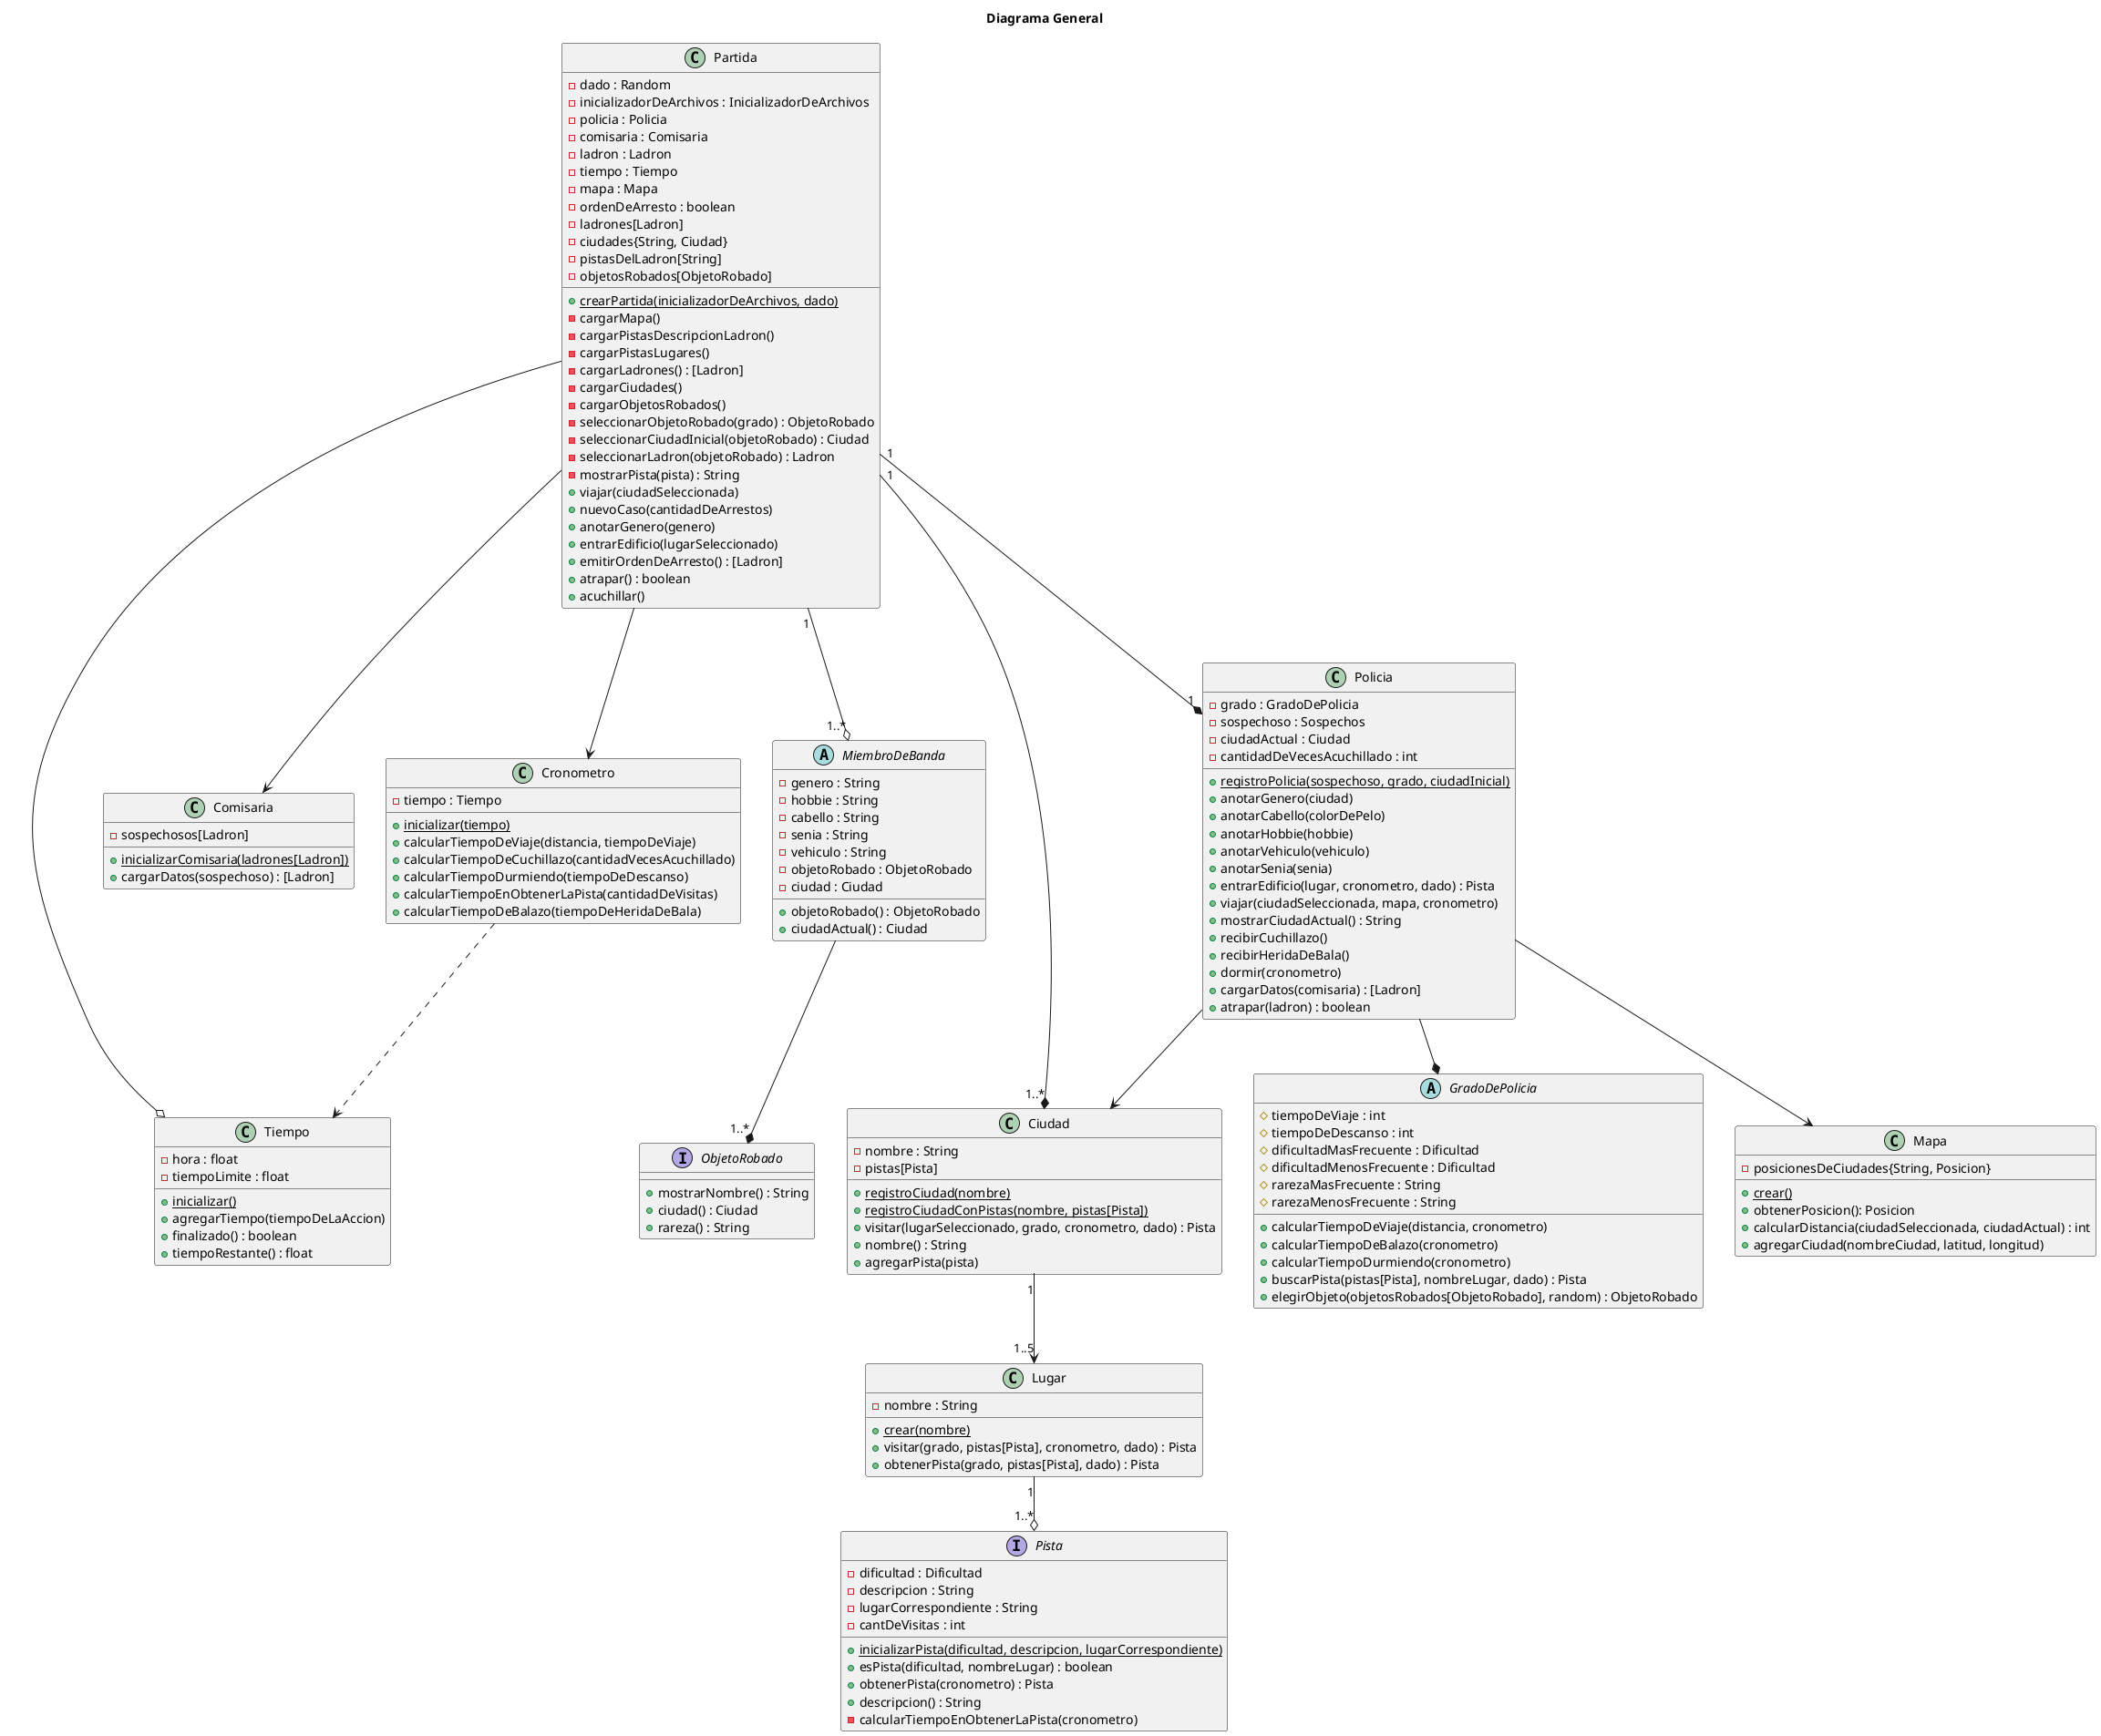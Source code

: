 @startuml
title Diagrama General


class Ciudad{
    - nombre : String
    - pistas[Pista]
    + {static} registroCiudad(nombre)
    + {static} registroCiudadConPistas(nombre, pistas[Pista])
    + visitar(lugarSeleccionado, grado, cronometro, dado) : Pista
    + nombre() : String
    + agregarPista(pista)

}

class Comisaria {
    - sospechosos[Ladron]
    + {static} inicializarComisaria(ladrones[Ladron])
    + cargarDatos(sospechoso) : [Ladron]
}

class Cronometro {
    - tiempo : Tiempo
    + {static} inicializar(tiempo)
    + calcularTiempoDeViaje(distancia, tiempoDeViaje)
    + calcularTiempoDeCuchillazo(cantidadVecesAcuchillado)
    + calcularTiempoDurmiendo(tiempoDeDescanso)
    + calcularTiempoEnObtenerLaPista(cantidadDeVisitas)
    + calcularTiempoDeBalazo(tiempoDeHeridaDeBala)
}

class Partida{
    - dado : Random
    - inicializadorDeArchivos : InicializadorDeArchivos
    - policia : Policia
    - comisaria : Comisaria
    - ladron : Ladron
    - tiempo : Tiempo
    - mapa : Mapa
    - ordenDeArresto : boolean
    - ladrones[Ladron]
    - ciudades{String, Ciudad}
    - pistasDelLadron[String]
    - objetosRobados[ObjetoRobado]
    + {static} crearPartida(inicializadorDeArchivos, dado)
    - cargarMapa()
    - cargarPistasDescripcionLadron()
    - cargarPistasLugares()
    - cargarLadrones() : [Ladron]
    - cargarCiudades()
    - cargarObjetosRobados()
    - seleccionarObjetoRobado(grado) : ObjetoRobado
    - seleccionarCiudadInicial(objetoRobado) : Ciudad
    - seleccionarLadron(objetoRobado) : Ladron
    - mostrarPista(pista) : String
    + viajar(ciudadSeleccionada)
    + nuevoCaso(cantidadDeArrestos)
    + anotarGenero(genero)
    + entrarEdificio(lugarSeleccionado)
    + emitirOrdenDeArresto() : [Ladron]
    + atrapar() : boolean
    + acuchillar()
}

abstract class MiembroDeBanda{
    - genero : String
    - hobbie : String
    - cabello : String
    - senia : String
    - vehiculo : String
    - objetoRobado : ObjetoRobado
    - ciudad : Ciudad
    + objetoRobado() : ObjetoRobado
    + ciudadActual() : Ciudad
}

/'
class Ladron{
    - sexo : String
    - hobbie : String
    - cabello : String
    - seña : String
    - vehiculo : String
    - objetoRobado : ObjetoRobado
    + {static} registro(objetoRobado, cantidadArrestos)
    + {static} registroEspecifico(cantidadArrestos, objetoRobado, sexo, hobbie, seña, vehiculo)
    + anotarGenero(genero) : String
    + acuchillar(Policia) : int
}
'/


class Policia{
    - grado : GradoDePolicia
    - sospechoso : Sospechos
    - ciudadActual : Ciudad
    - cantidadDeVecesAcuchillado : int
    + {static} registroPolicia(sospechoso, grado, ciudadInicial)
    + anotarGenero(ciudad)
    + anotarCabello(colorDePelo)
    + anotarHobbie(hobbie)
    + anotarVehiculo(vehiculo)
    + anotarSenia(senia)
    + entrarEdificio(lugar, cronometro, dado) : Pista
    + viajar(ciudadSeleccionada, mapa, cronometro)
    + mostrarCiudadActual() : String
    + recibirCuchillazo()
    + recibirHeridaDeBala()
    + dormir(cronometro)
    + cargarDatos(comisaria) : [Ladron]
    + atrapar(ladron) : boolean
}

class Mapa{
    - posicionesDeCiudades{String, Posicion}
    + {static} crear()
    + obtenerPosicion(): Posicion
    + calcularDistancia(ciudadSeleccionada, ciudadActual) : int
    + agregarCiudad(nombreCiudad, latitud, longitud)
}

abstract class GradoDePolicia{
    # tiempoDeViaje : int
    # tiempoDeDescanso : int
    # dificultadMasFrecuente : Dificultad
    # dificultadMenosFrecuente : Dificultad
    # rarezaMasFrecuente : String
    # rarezaMenosFrecuente : String
    + calcularTiempoDeViaje(distancia, cronometro)
    + calcularTiempoDeBalazo(cronometro)
    + calcularTiempoDurmiendo(cronometro)
    + buscarPista(pistas[Pista], nombreLugar, dado) : Pista
    + elegirObjeto(objetosRobados[ObjetoRobado], random) : ObjetoRobado
}

class Lugar{
    - nombre : String
    + {static} crear(nombre)
    + visitar(grado, pistas[Pista], cronometro, dado) : Pista
    + obtenerPista(grado, pistas[Pista], dado) : Pista
}

interface Pista{
    - dificultad : Dificultad
    - descripcion : String
    - lugarCorrespondiente : String
    - cantDeVisitas : int
    + {static} inicializarPista(dificultad, descripcion, lugarCorrespondiente)
    + esPista(dificultad, nombreLugar) : boolean
    + obtenerPista(cronometro) : Pista
    + descripcion() : String
    - calcularTiempoEnObtenerLaPista(cronometro)
}

interface ObjetoRobado{
	+ mostrarNombre() : String
	+ ciudad() : Ciudad
	+ rareza() : String
}

class Tiempo{
    - hora : float
    - tiempoLimite : float
    + {static} inicializar()
    + agregarTiempo(tiempoDeLaAccion)
    + finalizado() : boolean
    + tiempoRestante() : float
}


Partida "1" --o "1..*" MiembroDeBanda
Partida"1" --* "1"Policia
Partida --o Tiempo
Policia --* GradoDePolicia
Policia --> Mapa
Partida "1" --* "1..*" Ciudad
Policia --> Ciudad
Ciudad "1" --> "1..5"Lugar
Lugar "1" --o "1..*" Pista

MiembroDeBanda --* "1..*" ObjetoRobado
Partida --> Comisaria
Cronometro ..> Tiempo
Partida --> Cronometro


@enduml